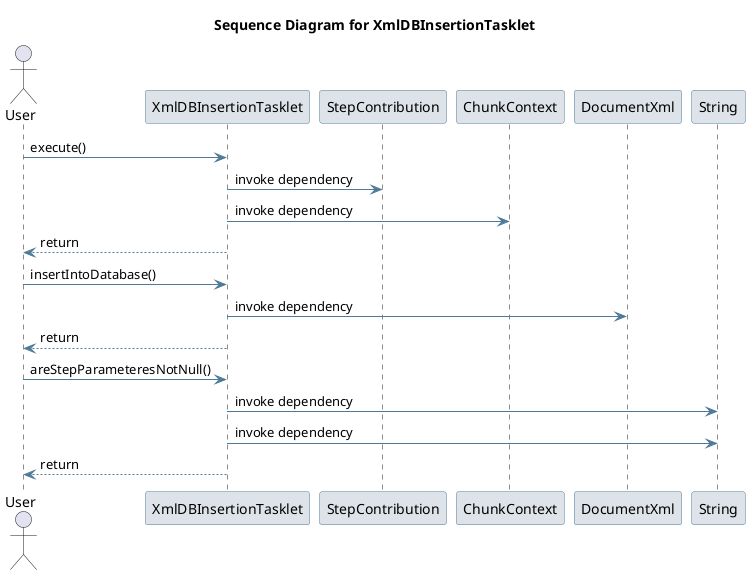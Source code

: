 @startuml
skinparam sequence {
 ArrowColor #4D7A97 
 ParticipantBorderColor #4D7A97 
 ParticipantBackgroundColor #DEE3E9 
}
title Sequence Diagram for XmlDBInsertionTasklet

actor User
User -> XmlDBInsertionTasklet: execute()
participant StepContribution
XmlDBInsertionTasklet -> StepContribution: invoke dependency
participant ChunkContext
XmlDBInsertionTasklet -> ChunkContext: invoke dependency
XmlDBInsertionTasklet --> User : return
User -> XmlDBInsertionTasklet: insertIntoDatabase()
participant DocumentXml
XmlDBInsertionTasklet -> DocumentXml: invoke dependency
XmlDBInsertionTasklet --> User : return
User -> XmlDBInsertionTasklet: areStepParameteresNotNull()
participant String
XmlDBInsertionTasklet -> String: invoke dependency
XmlDBInsertionTasklet -> String: invoke dependency
XmlDBInsertionTasklet --> User : return
@enduml